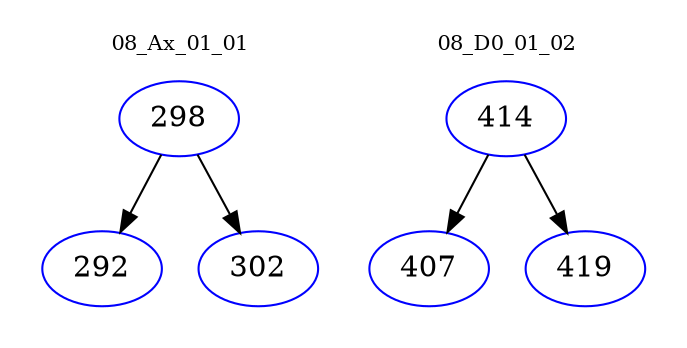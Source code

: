 digraph{
subgraph cluster_0 {
color = white
label = "08_Ax_01_01";
fontsize=10;
T0_298 [label="298", color="blue"]
T0_298 -> T0_292 [color="black"]
T0_292 [label="292", color="blue"]
T0_298 -> T0_302 [color="black"]
T0_302 [label="302", color="blue"]
}
subgraph cluster_1 {
color = white
label = "08_D0_01_02";
fontsize=10;
T1_414 [label="414", color="blue"]
T1_414 -> T1_407 [color="black"]
T1_407 [label="407", color="blue"]
T1_414 -> T1_419 [color="black"]
T1_419 [label="419", color="blue"]
}
}
